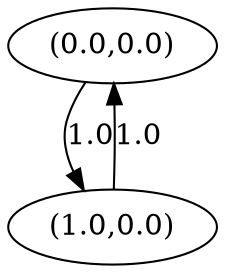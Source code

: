 digraph genegraph {
node0[pos="0.0,0.0", label="(0.0,0.0)", pin=true]
node1[pos="0.3333333333333333,0.0", label="(1.0,0.0)", pin=true]
node0 -> node1[label="1.0"]
node1 -> node0[label="1.0"]
}